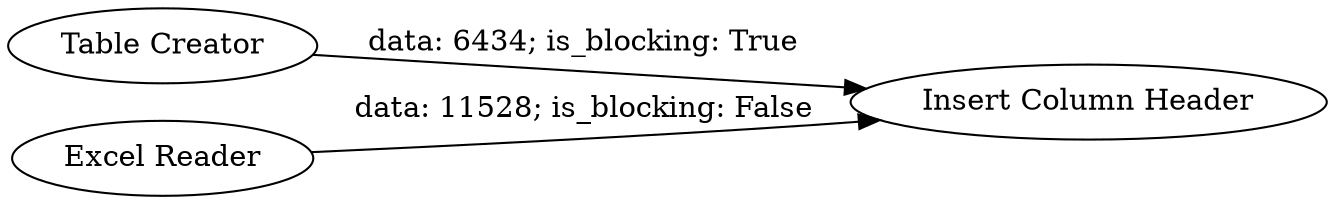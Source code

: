 digraph {
	"-6120318990957235399_105" [label="Insert Column Header"]
	"-6120318990957235399_101" [label="Table Creator"]
	"-6120318990957235399_77" [label="Excel Reader"]
	"-6120318990957235399_101" -> "-6120318990957235399_105" [label="data: 6434; is_blocking: True"]
	"-6120318990957235399_77" -> "-6120318990957235399_105" [label="data: 11528; is_blocking: False"]
	rankdir=LR
}

